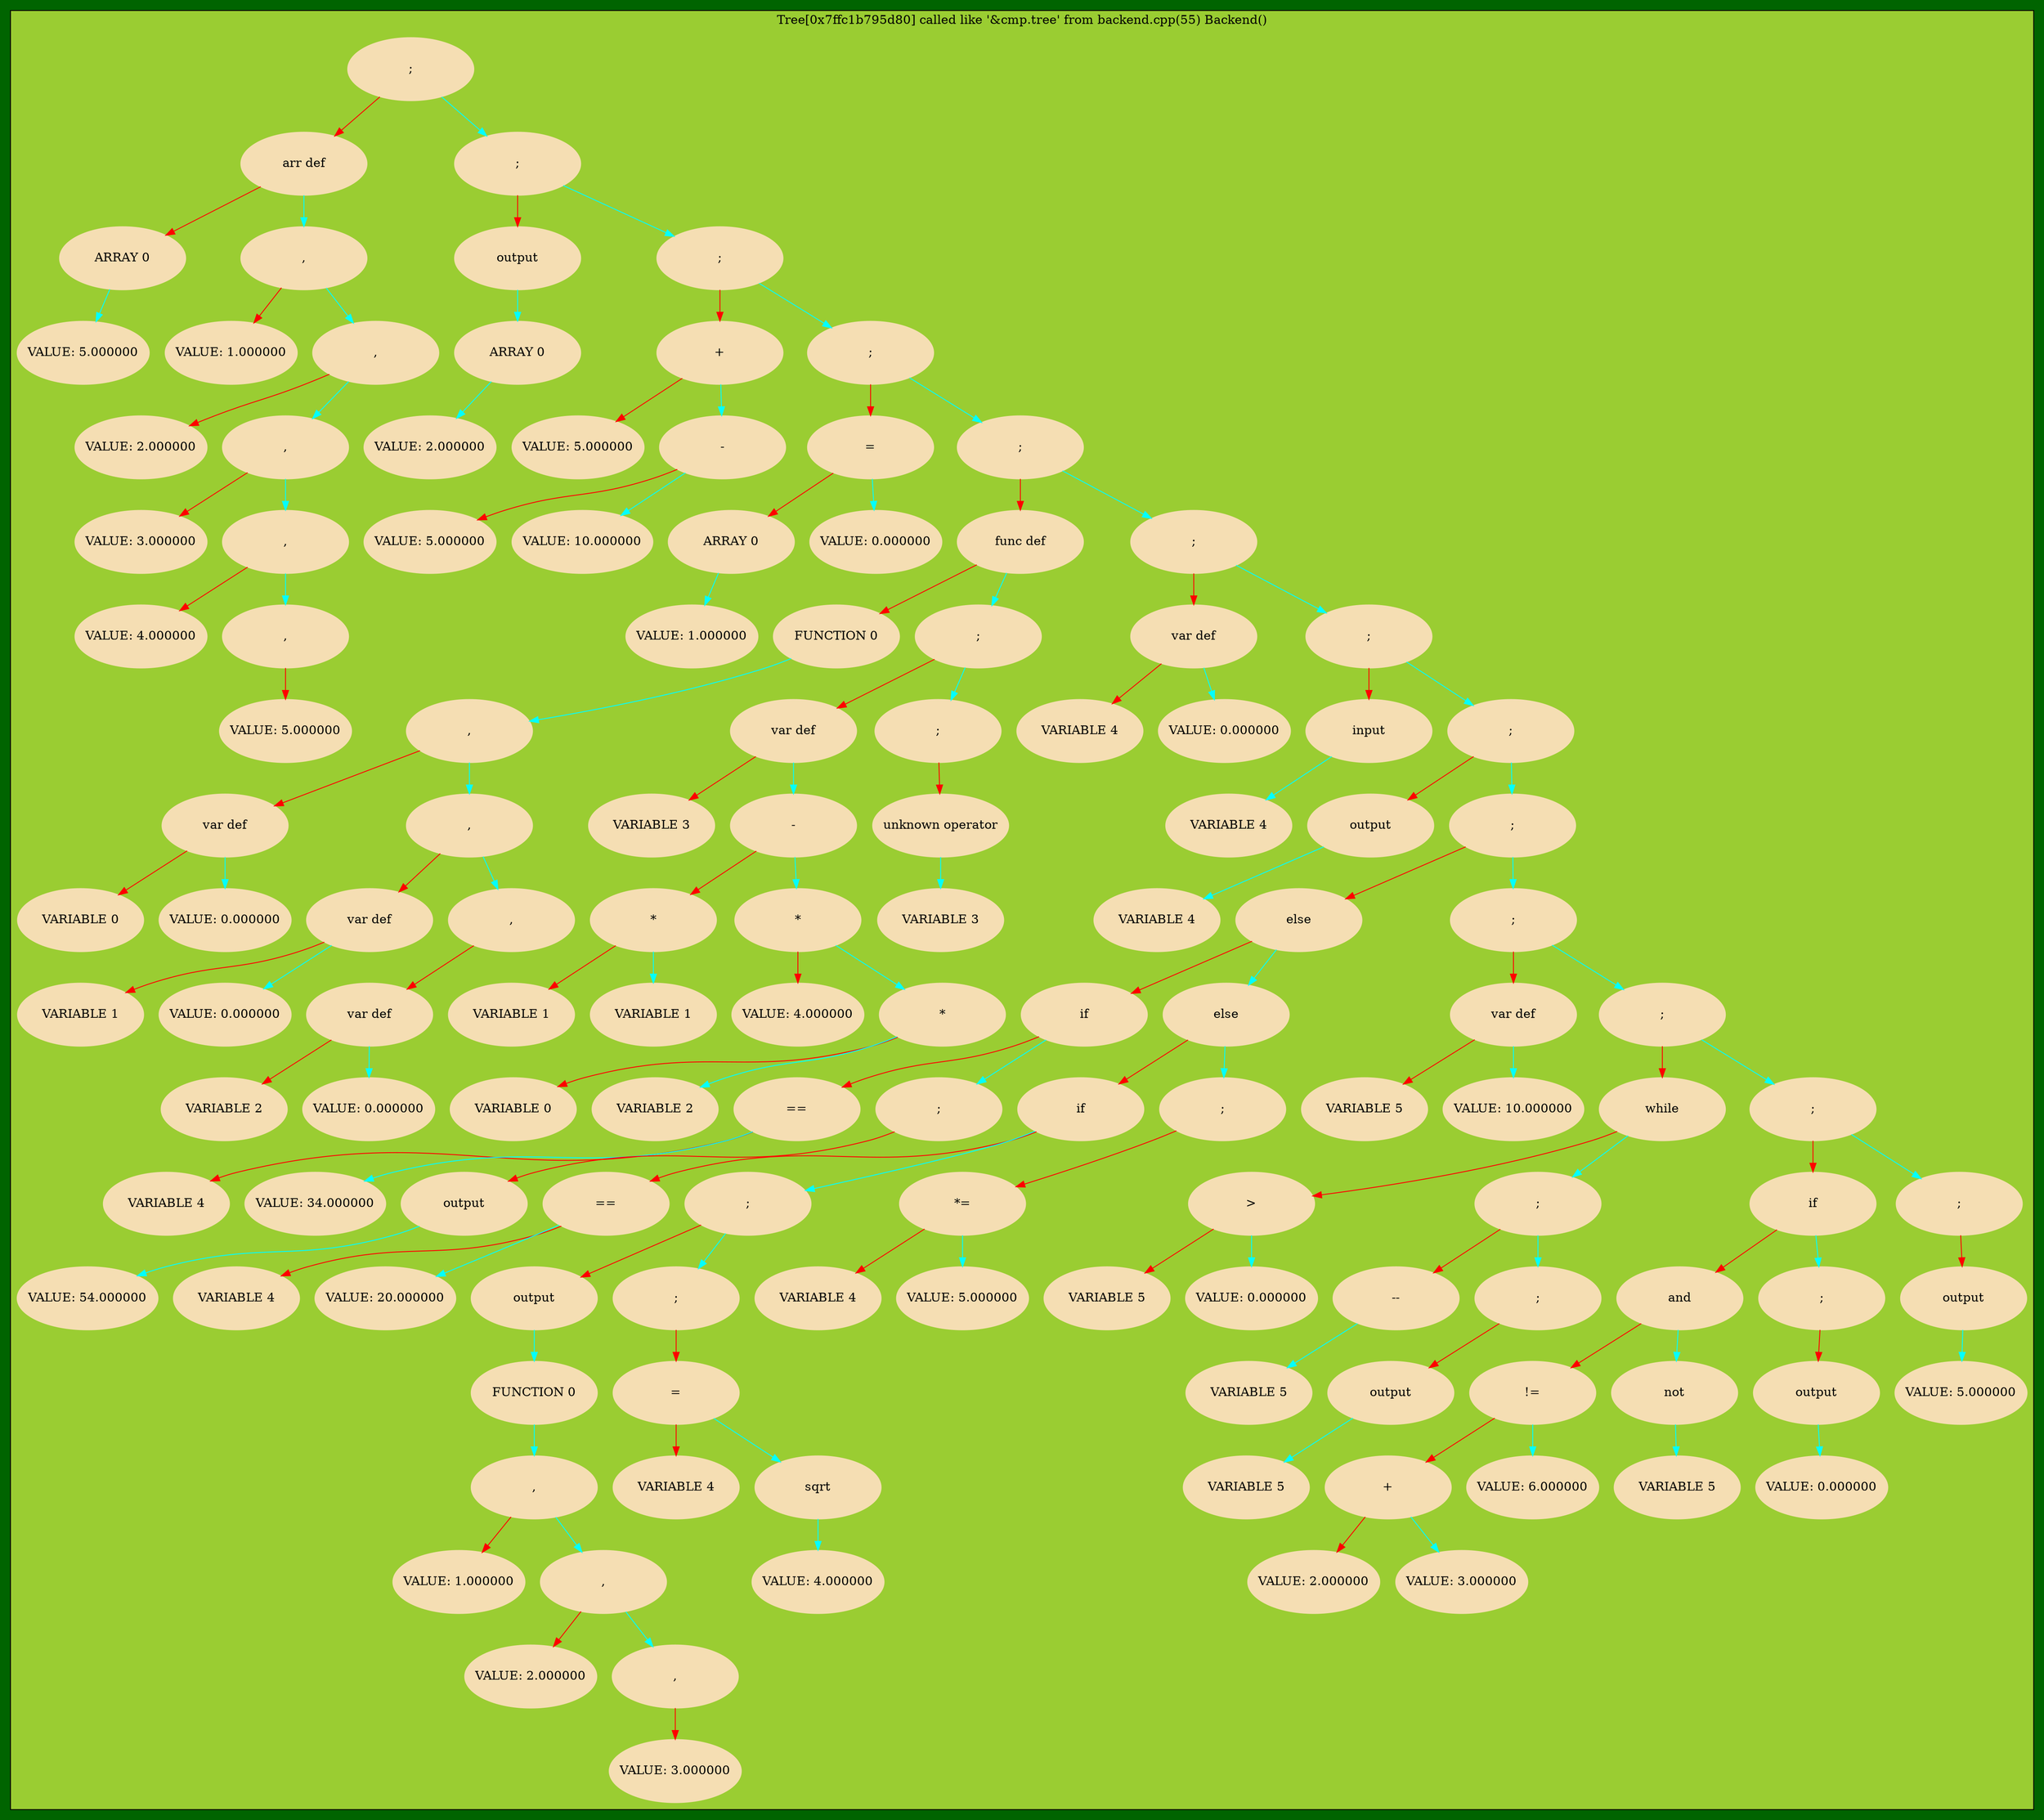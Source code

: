 digraph MyTree
{
	bgcolor = darkgreen;
	graph [splines = splines];
	node  [width = 2, style = filled, color = wheat];
	edge  [color = darkgreen, fontsize = 15];

	subgraph cluster0
    {
		bgcolor = yellowgreen;		height  = 20		style   = filled;
		label   = "Tree[0x7ffc1b795d80] called like '&cmp.tree' from backend.cpp(55) Backend()";

		"0x603000000040" [shape=oval, height = 1, label = ";"];
		"0x603000000040" -> "0x603000000070" [color = red];
		"0x603000000070" [shape=oval, height = 1, label = "arr def"];
		"0x603000000070" -> "0x6030000000a0" [color = red];
		"0x6030000000a0" [shape=oval, height = 1, label = "ARRAY 0"];
		"0x6030000000a0" -> "0x6030000000d0" [color = cyan];
		"0x6030000000d0" [shape=oval, height = 1, label = "VALUE: 5.000000"];
		"0x603000000070" -> "0x603000000100" [color = cyan];
		"0x603000000100" [shape=oval, height = 1, label = ","];
		"0x603000000100" -> "0x603000000130" [color = red];
		"0x603000000130" [shape=oval, height = 1, label = "VALUE: 1.000000"];
		"0x603000000100" -> "0x603000000160" [color = cyan];
		"0x603000000160" [shape=oval, height = 1, label = ","];
		"0x603000000160" -> "0x603000000190" [color = red];
		"0x603000000190" [shape=oval, height = 1, label = "VALUE: 2.000000"];
		"0x603000000160" -> "0x6030000001c0" [color = cyan];
		"0x6030000001c0" [shape=oval, height = 1, label = ","];
		"0x6030000001c0" -> "0x6030000001f0" [color = red];
		"0x6030000001f0" [shape=oval, height = 1, label = "VALUE: 3.000000"];
		"0x6030000001c0" -> "0x603000000220" [color = cyan];
		"0x603000000220" [shape=oval, height = 1, label = ","];
		"0x603000000220" -> "0x603000000250" [color = red];
		"0x603000000250" [shape=oval, height = 1, label = "VALUE: 4.000000"];
		"0x603000000220" -> "0x603000000280" [color = cyan];
		"0x603000000280" [shape=oval, height = 1, label = ","];
		"0x603000000280" -> "0x6030000002b0" [color = red];
		"0x6030000002b0" [shape=oval, height = 1, label = "VALUE: 5.000000"];
		"0x603000000040" -> "0x6030000002e0" [color = cyan];
		"0x6030000002e0" [shape=oval, height = 1, label = ";"];
		"0x6030000002e0" -> "0x603000000310" [color = red];
		"0x603000000310" [shape=oval, height = 1, label = "output"];
		"0x603000000310" -> "0x603000000340" [color = cyan];
		"0x603000000340" [shape=oval, height = 1, label = "ARRAY 0"];
		"0x603000000340" -> "0x603000000370" [color = cyan];
		"0x603000000370" [shape=oval, height = 1, label = "VALUE: 2.000000"];
		"0x6030000002e0" -> "0x6030000003a0" [color = cyan];
		"0x6030000003a0" [shape=oval, height = 1, label = ";"];
		"0x6030000003a0" -> "0x6030000003d0" [color = red];
		"0x6030000003d0" [shape=oval, height = 1, label = "+"];
		"0x6030000003d0" -> "0x603000000400" [color = red];
		"0x603000000400" [shape=oval, height = 1, label = "VALUE: 5.000000"];
		"0x6030000003d0" -> "0x603000000430" [color = cyan];
		"0x603000000430" [shape=oval, height = 1, label = "-"];
		"0x603000000430" -> "0x603000000460" [color = red];
		"0x603000000460" [shape=oval, height = 1, label = "VALUE: 5.000000"];
		"0x603000000430" -> "0x603000000490" [color = cyan];
		"0x603000000490" [shape=oval, height = 1, label = "VALUE: 10.000000"];
		"0x6030000003a0" -> "0x6030000004c0" [color = cyan];
		"0x6030000004c0" [shape=oval, height = 1, label = ";"];
		"0x6030000004c0" -> "0x6030000004f0" [color = red];
		"0x6030000004f0" [shape=oval, height = 1, label = "="];
		"0x6030000004f0" -> "0x603000000520" [color = red];
		"0x603000000520" [shape=oval, height = 1, label = "ARRAY 0"];
		"0x603000000520" -> "0x603000000550" [color = cyan];
		"0x603000000550" [shape=oval, height = 1, label = "VALUE: 1.000000"];
		"0x6030000004f0" -> "0x603000000580" [color = cyan];
		"0x603000000580" [shape=oval, height = 1, label = "VALUE: 0.000000"];
		"0x6030000004c0" -> "0x6030000005b0" [color = cyan];
		"0x6030000005b0" [shape=oval, height = 1, label = ";"];
		"0x6030000005b0" -> "0x6030000005e0" [color = red];
		"0x6030000005e0" [shape=oval, height = 1, label = "func def"];
		"0x6030000005e0" -> "0x603000000610" [color = red];
		"0x603000000610" [shape=oval, height = 1, label = "FUNCTION 0"];
		"0x603000000610" -> "0x603000000640" [color = cyan];
		"0x603000000640" [shape=oval, height = 1, label = ","];
		"0x603000000640" -> "0x603000000670" [color = red];
		"0x603000000670" [shape=oval, height = 1, label = "var def"];
		"0x603000000670" -> "0x6030000006a0" [color = red];
		"0x6030000006a0" [shape=oval, height = 1, label = "VARIABLE 0"];
		"0x603000000670" -> "0x6030000006d0" [color = cyan];
		"0x6030000006d0" [shape=oval, height = 1, label = "VALUE: 0.000000"];
		"0x603000000640" -> "0x603000000700" [color = cyan];
		"0x603000000700" [shape=oval, height = 1, label = ","];
		"0x603000000700" -> "0x603000000730" [color = red];
		"0x603000000730" [shape=oval, height = 1, label = "var def"];
		"0x603000000730" -> "0x603000000760" [color = red];
		"0x603000000760" [shape=oval, height = 1, label = "VARIABLE 1"];
		"0x603000000730" -> "0x603000000790" [color = cyan];
		"0x603000000790" [shape=oval, height = 1, label = "VALUE: 0.000000"];
		"0x603000000700" -> "0x6030000007c0" [color = cyan];
		"0x6030000007c0" [shape=oval, height = 1, label = ","];
		"0x6030000007c0" -> "0x6030000007f0" [color = red];
		"0x6030000007f0" [shape=oval, height = 1, label = "var def"];
		"0x6030000007f0" -> "0x603000000820" [color = red];
		"0x603000000820" [shape=oval, height = 1, label = "VARIABLE 2"];
		"0x6030000007f0" -> "0x603000000850" [color = cyan];
		"0x603000000850" [shape=oval, height = 1, label = "VALUE: 0.000000"];
		"0x6030000005e0" -> "0x603000000880" [color = cyan];
		"0x603000000880" [shape=oval, height = 1, label = ";"];
		"0x603000000880" -> "0x6030000008b0" [color = red];
		"0x6030000008b0" [shape=oval, height = 1, label = "var def"];
		"0x6030000008b0" -> "0x6030000008e0" [color = red];
		"0x6030000008e0" [shape=oval, height = 1, label = "VARIABLE 3"];
		"0x6030000008b0" -> "0x603000000910" [color = cyan];
		"0x603000000910" [shape=oval, height = 1, label = "-"];
		"0x603000000910" -> "0x603000000940" [color = red];
		"0x603000000940" [shape=oval, height = 1, label = "*"];
		"0x603000000940" -> "0x603000000970" [color = red];
		"0x603000000970" [shape=oval, height = 1, label = "VARIABLE 1"];
		"0x603000000940" -> "0x6030000009a0" [color = cyan];
		"0x6030000009a0" [shape=oval, height = 1, label = "VARIABLE 1"];
		"0x603000000910" -> "0x6030000009d0" [color = cyan];
		"0x6030000009d0" [shape=oval, height = 1, label = "*"];
		"0x6030000009d0" -> "0x603000000a00" [color = red];
		"0x603000000a00" [shape=oval, height = 1, label = "VALUE: 4.000000"];
		"0x6030000009d0" -> "0x603000000a30" [color = cyan];
		"0x603000000a30" [shape=oval, height = 1, label = "*"];
		"0x603000000a30" -> "0x603000000a60" [color = red];
		"0x603000000a60" [shape=oval, height = 1, label = "VARIABLE 0"];
		"0x603000000a30" -> "0x603000000a90" [color = cyan];
		"0x603000000a90" [shape=oval, height = 1, label = "VARIABLE 2"];
		"0x603000000880" -> "0x603000000ac0" [color = cyan];
		"0x603000000ac0" [shape=oval, height = 1, label = ";"];
		"0x603000000ac0" -> "0x603000000af0" [color = red];
		"0x603000000af0" [shape=oval, height = 1, label = "unknown operator"];
		"0x603000000af0" -> "0x603000000b20" [color = cyan];
		"0x603000000b20" [shape=oval, height = 1, label = "VARIABLE 3"];
		"0x6030000005b0" -> "0x603000000b50" [color = cyan];
		"0x603000000b50" [shape=oval, height = 1, label = ";"];
		"0x603000000b50" -> "0x603000000b80" [color = red];
		"0x603000000b80" [shape=oval, height = 1, label = "var def"];
		"0x603000000b80" -> "0x603000000bb0" [color = red];
		"0x603000000bb0" [shape=oval, height = 1, label = "VARIABLE 4"];
		"0x603000000b80" -> "0x603000000be0" [color = cyan];
		"0x603000000be0" [shape=oval, height = 1, label = "VALUE: 0.000000"];
		"0x603000000b50" -> "0x603000000c10" [color = cyan];
		"0x603000000c10" [shape=oval, height = 1, label = ";"];
		"0x603000000c10" -> "0x603000000c40" [color = red];
		"0x603000000c40" [shape=oval, height = 1, label = "input"];
		"0x603000000c40" -> "0x603000000c70" [color = cyan];
		"0x603000000c70" [shape=oval, height = 1, label = "VARIABLE 4"];
		"0x603000000c10" -> "0x603000000ca0" [color = cyan];
		"0x603000000ca0" [shape=oval, height = 1, label = ";"];
		"0x603000000ca0" -> "0x603000000cd0" [color = red];
		"0x603000000cd0" [shape=oval, height = 1, label = "output"];
		"0x603000000cd0" -> "0x603000000d00" [color = cyan];
		"0x603000000d00" [shape=oval, height = 1, label = "VARIABLE 4"];
		"0x603000000ca0" -> "0x603000000d30" [color = cyan];
		"0x603000000d30" [shape=oval, height = 1, label = ";"];
		"0x603000000d30" -> "0x603000000d60" [color = red];
		"0x603000000d60" [shape=oval, height = 1, label = "else"];
		"0x603000000d60" -> "0x603000000d90" [color = red];
		"0x603000000d90" [shape=oval, height = 1, label = "if"];
		"0x603000000d90" -> "0x603000000dc0" [color = red];
		"0x603000000dc0" [shape=oval, height = 1, label = "=="];
		"0x603000000dc0" -> "0x603000000df0" [color = red];
		"0x603000000df0" [shape=oval, height = 1, label = "VARIABLE 4"];
		"0x603000000dc0" -> "0x603000000e20" [color = cyan];
		"0x603000000e20" [shape=oval, height = 1, label = "VALUE: 34.000000"];
		"0x603000000d90" -> "0x603000000e50" [color = cyan];
		"0x603000000e50" [shape=oval, height = 1, label = ";"];
		"0x603000000e50" -> "0x603000000e80" [color = red];
		"0x603000000e80" [shape=oval, height = 1, label = "output"];
		"0x603000000e80" -> "0x603000000eb0" [color = cyan];
		"0x603000000eb0" [shape=oval, height = 1, label = "VALUE: 54.000000"];
		"0x603000000d60" -> "0x603000000ee0" [color = cyan];
		"0x603000000ee0" [shape=oval, height = 1, label = "else"];
		"0x603000000ee0" -> "0x603000000f10" [color = red];
		"0x603000000f10" [shape=oval, height = 1, label = "if"];
		"0x603000000f10" -> "0x603000000f40" [color = red];
		"0x603000000f40" [shape=oval, height = 1, label = "=="];
		"0x603000000f40" -> "0x603000000f70" [color = red];
		"0x603000000f70" [shape=oval, height = 1, label = "VARIABLE 4"];
		"0x603000000f40" -> "0x603000000fa0" [color = cyan];
		"0x603000000fa0" [shape=oval, height = 1, label = "VALUE: 20.000000"];
		"0x603000000f10" -> "0x603000000fd0" [color = cyan];
		"0x603000000fd0" [shape=oval, height = 1, label = ";"];
		"0x603000000fd0" -> "0x603000001000" [color = red];
		"0x603000001000" [shape=oval, height = 1, label = "output"];
		"0x603000001000" -> "0x603000001030" [color = cyan];
		"0x603000001030" [shape=oval, height = 1, label = "FUNCTION 0"];
		"0x603000001030" -> "0x603000001060" [color = cyan];
		"0x603000001060" [shape=oval, height = 1, label = ","];
		"0x603000001060" -> "0x603000001090" [color = red];
		"0x603000001090" [shape=oval, height = 1, label = "VALUE: 1.000000"];
		"0x603000001060" -> "0x6030000010c0" [color = cyan];
		"0x6030000010c0" [shape=oval, height = 1, label = ","];
		"0x6030000010c0" -> "0x6030000010f0" [color = red];
		"0x6030000010f0" [shape=oval, height = 1, label = "VALUE: 2.000000"];
		"0x6030000010c0" -> "0x603000001120" [color = cyan];
		"0x603000001120" [shape=oval, height = 1, label = ","];
		"0x603000001120" -> "0x603000001150" [color = red];
		"0x603000001150" [shape=oval, height = 1, label = "VALUE: 3.000000"];
		"0x603000000fd0" -> "0x603000001180" [color = cyan];
		"0x603000001180" [shape=oval, height = 1, label = ";"];
		"0x603000001180" -> "0x6030000011b0" [color = red];
		"0x6030000011b0" [shape=oval, height = 1, label = "="];
		"0x6030000011b0" -> "0x6030000011e0" [color = red];
		"0x6030000011e0" [shape=oval, height = 1, label = "VARIABLE 4"];
		"0x6030000011b0" -> "0x603000001210" [color = cyan];
		"0x603000001210" [shape=oval, height = 1, label = "sqrt"];
		"0x603000001210" -> "0x603000001240" [color = cyan];
		"0x603000001240" [shape=oval, height = 1, label = "VALUE: 4.000000"];
		"0x603000000ee0" -> "0x603000001270" [color = cyan];
		"0x603000001270" [shape=oval, height = 1, label = ";"];
		"0x603000001270" -> "0x6030000012a0" [color = red];
		"0x6030000012a0" [shape=oval, height = 1, label = "*="];
		"0x6030000012a0" -> "0x6030000012d0" [color = red];
		"0x6030000012d0" [shape=oval, height = 1, label = "VARIABLE 4"];
		"0x6030000012a0" -> "0x603000001300" [color = cyan];
		"0x603000001300" [shape=oval, height = 1, label = "VALUE: 5.000000"];
		"0x603000000d30" -> "0x603000001330" [color = cyan];
		"0x603000001330" [shape=oval, height = 1, label = ";"];
		"0x603000001330" -> "0x603000001360" [color = red];
		"0x603000001360" [shape=oval, height = 1, label = "var def"];
		"0x603000001360" -> "0x603000001390" [color = red];
		"0x603000001390" [shape=oval, height = 1, label = "VARIABLE 5"];
		"0x603000001360" -> "0x6030000013c0" [color = cyan];
		"0x6030000013c0" [shape=oval, height = 1, label = "VALUE: 10.000000"];
		"0x603000001330" -> "0x6030000013f0" [color = cyan];
		"0x6030000013f0" [shape=oval, height = 1, label = ";"];
		"0x6030000013f0" -> "0x603000001420" [color = red];
		"0x603000001420" [shape=oval, height = 1, label = "while"];
		"0x603000001420" -> "0x603000001450" [color = red];
		"0x603000001450" [shape=oval, height = 1, label = ">"];
		"0x603000001450" -> "0x603000001480" [color = red];
		"0x603000001480" [shape=oval, height = 1, label = "VARIABLE 5"];
		"0x603000001450" -> "0x6030000014b0" [color = cyan];
		"0x6030000014b0" [shape=oval, height = 1, label = "VALUE: 0.000000"];
		"0x603000001420" -> "0x6030000014e0" [color = cyan];
		"0x6030000014e0" [shape=oval, height = 1, label = ";"];
		"0x6030000014e0" -> "0x603000001510" [color = red];
		"0x603000001510" [shape=oval, height = 1, label = "--"];
		"0x603000001510" -> "0x603000001540" [color = cyan];
		"0x603000001540" [shape=oval, height = 1, label = "VARIABLE 5"];
		"0x6030000014e0" -> "0x603000001570" [color = cyan];
		"0x603000001570" [shape=oval, height = 1, label = ";"];
		"0x603000001570" -> "0x6030000015a0" [color = red];
		"0x6030000015a0" [shape=oval, height = 1, label = "output"];
		"0x6030000015a0" -> "0x6030000015d0" [color = cyan];
		"0x6030000015d0" [shape=oval, height = 1, label = "VARIABLE 5"];
		"0x6030000013f0" -> "0x603000001600" [color = cyan];
		"0x603000001600" [shape=oval, height = 1, label = ";"];
		"0x603000001600" -> "0x603000001630" [color = red];
		"0x603000001630" [shape=oval, height = 1, label = "if"];
		"0x603000001630" -> "0x603000001660" [color = red];
		"0x603000001660" [shape=oval, height = 1, label = "and"];
		"0x603000001660" -> "0x603000001690" [color = red];
		"0x603000001690" [shape=oval, height = 1, label = "!="];
		"0x603000001690" -> "0x6030000016c0" [color = red];
		"0x6030000016c0" [shape=oval, height = 1, label = "+"];
		"0x6030000016c0" -> "0x6030000016f0" [color = red];
		"0x6030000016f0" [shape=oval, height = 1, label = "VALUE: 2.000000"];
		"0x6030000016c0" -> "0x603000001720" [color = cyan];
		"0x603000001720" [shape=oval, height = 1, label = "VALUE: 3.000000"];
		"0x603000001690" -> "0x603000001750" [color = cyan];
		"0x603000001750" [shape=oval, height = 1, label = "VALUE: 6.000000"];
		"0x603000001660" -> "0x603000001780" [color = cyan];
		"0x603000001780" [shape=oval, height = 1, label = "not"];
		"0x603000001780" -> "0x6030000017b0" [color = cyan];
		"0x6030000017b0" [shape=oval, height = 1, label = "VARIABLE 5"];
		"0x603000001630" -> "0x6030000017e0" [color = cyan];
		"0x6030000017e0" [shape=oval, height = 1, label = ";"];
		"0x6030000017e0" -> "0x603000001810" [color = red];
		"0x603000001810" [shape=oval, height = 1, label = "output"];
		"0x603000001810" -> "0x603000001840" [color = cyan];
		"0x603000001840" [shape=oval, height = 1, label = "VALUE: 0.000000"];
		"0x603000001600" -> "0x603000001870" [color = cyan];
		"0x603000001870" [shape=oval, height = 1, label = ";"];
		"0x603000001870" -> "0x6030000018a0" [color = red];
		"0x6030000018a0" [shape=oval, height = 1, label = "output"];
		"0x6030000018a0" -> "0x6030000018d0" [color = cyan];
		"0x6030000018d0" [shape=oval, height = 1, label = "VALUE: 5.000000"];
	}
}
